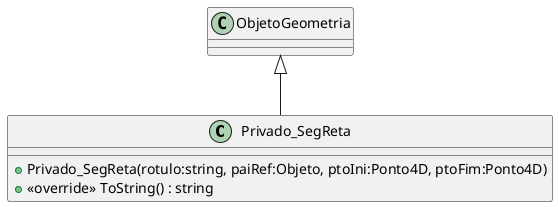 @startuml
class Privado_SegReta {
    + Privado_SegReta(rotulo:string, paiRef:Objeto, ptoIni:Ponto4D, ptoFim:Ponto4D)
    + <<override>> ToString() : string
}
ObjetoGeometria <|-- Privado_SegReta
@enduml
